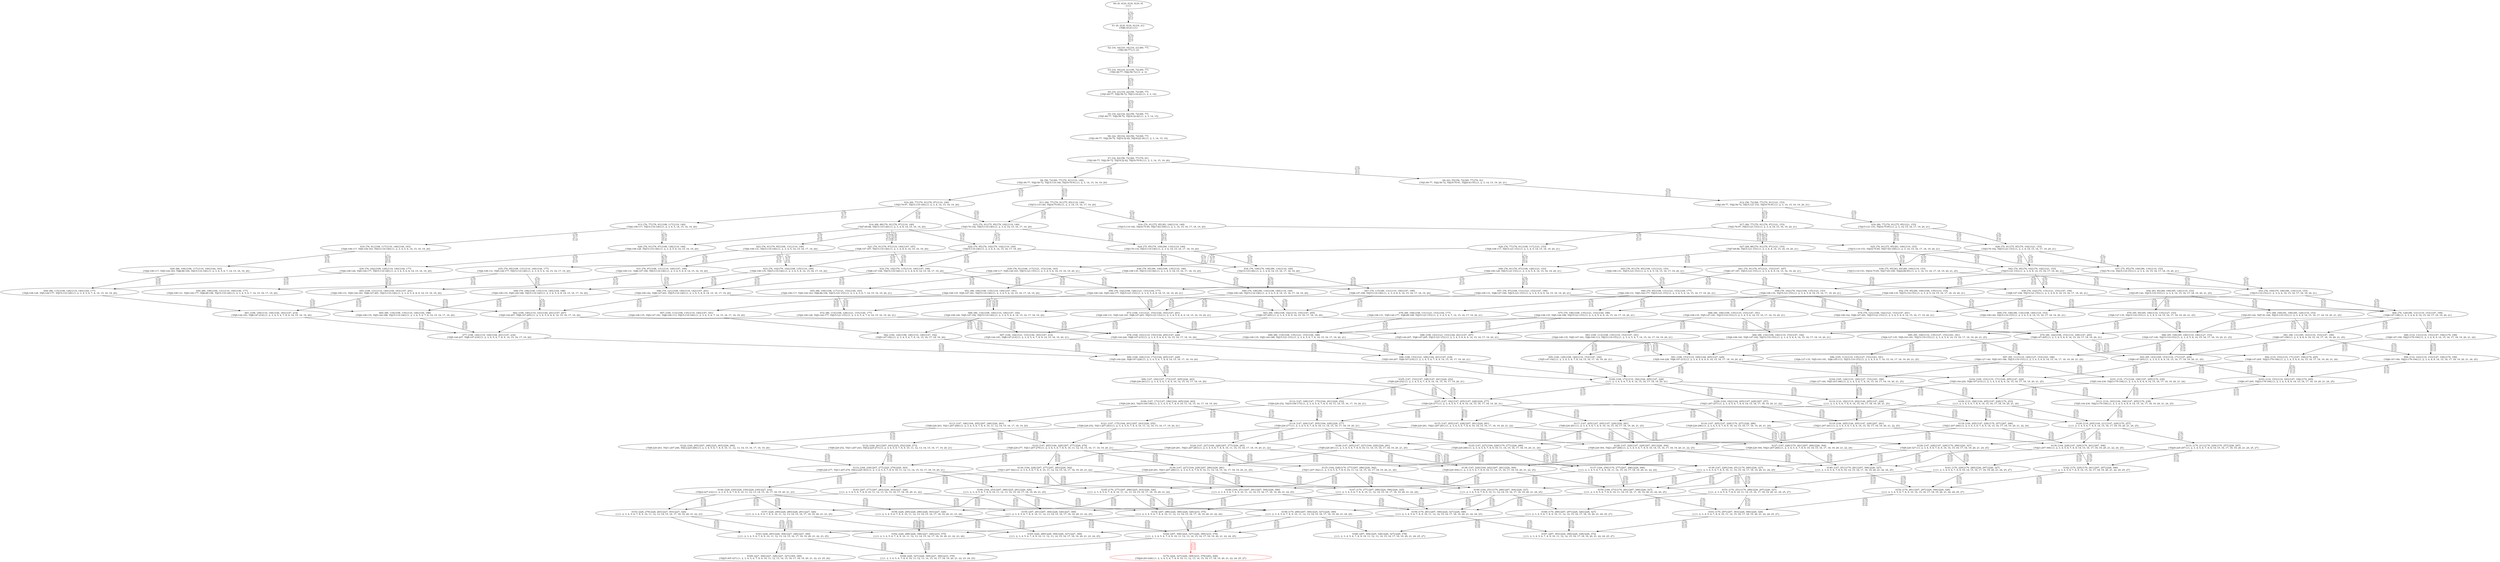 digraph {
	S0[label="S0: [0, 0] [0, 0] [0, 0] [0, 0] \n{}{}"];
	S1[label="S1: [0, 0] [0, 0] [0, 0] [16, 21] \n{T0J0:16-21}{1}"];
	S2[label="S2: [16, 16] [16, 16] [16, 21] [60, 77] \n{T0J1:60-77}{1, 2}"];
	S3[label="S3: [16, 16] [16, 21] [56, 72] [60, 77] \n{T0J1:60-77, T0J2:56-72}{1, 2, 3}"];
	S4[label="S4: [16, 21] [16, 22] [56, 72] [60, 77] \n{T0J1:60-77, T0J2:56-72, T0J13:16-22}{1, 2, 3, 14}"];
	S5[label="S5: [16, 22] [32, 42] [56, 72] [60, 77] \n{T0J1:60-77, T0J2:56-72, T0J14:32-42}{1, 2, 3, 14, 15}"];
	S6[label="S6: [22, 30] [32, 42] [56, 72] [60, 77] \n{T0J1:60-77, T0J2:56-72, T0J14:32-42, T0J18:22-30}{1, 2, 3, 14, 15, 19}"];
	S7[label="S7: [32, 42] [56, 72] [60, 77] [70, 91] \n{T0J1:60-77, T0J2:56-72, T0J14:32-42, T0J19:70-91}{1, 2, 3, 14, 15, 19, 20}"];
	S8[label="S8: [56, 72] [60, 77] [70, 91] [110, 140] \n{T0J1:60-77, T0J2:56-72, T0J15:110-140, T0J19:70-91}{1, 2, 3, 14, 15, 16, 19, 20}"];
	S9[label="S9: [43, 55] [56, 72] [60, 77] [70, 91] \n{T0J1:60-77, T0J2:56-72, T0J19:70-91, T0J20:43-55}{1, 2, 3, 14, 15, 19, 20, 21}"];
	S10[label="S10: [60, 77] [70, 91] [76, 97] [110, 140] \n{T0J3:76-97, T0J15:110-140}{1, 2, 3, 4, 14, 15, 16, 19, 20}"];
	S11[label="S11: [60, 77] [70, 91] [75, 95] [110, 140] \n{T0J15:110-140, T0J16:75-95}{1, 2, 3, 14, 15, 16, 17, 19, 20}"];
	S12[label="S12: [56, 72] [60, 77] [70, 91] [121, 153] \n{T0J1:60-77, T0J2:56-72, T0J15:121-153, T0J19:70-91}{1, 2, 3, 14, 15, 16, 19, 20, 21}"];
	S13[label="S13: [76, 77] [76, 91] [108, 117] [110, 140] \n{T0J4:108-117, T0J15:110-140}{1, 2, 3, 4, 5, 14, 15, 16, 19, 20}"];
	S14[label="S14: [68, 88] [70, 91] [76, 97] [110, 140] \n{T0J7:68-88, T0J15:110-140}{1, 2, 3, 4, 8, 14, 15, 16, 19, 20}"];
	S15[label="S15: [70, 91] [75, 95] [79, 102] [110, 140] \n{T0J3:76-102, T0J15:110-140}{1, 2, 3, 4, 14, 15, 16, 17, 19, 20}"];
	S16[label="S16: [70, 91] [75, 95] [83, 100] [110, 140] \n{T0J15:110-140, T0J16:75-95, T0J17:83-100}{1, 2, 3, 14, 15, 16, 17, 18, 19, 20}"];
	S17[label="S17: [60, 77] [70, 91] [76, 97] [121, 153] \n{T0J3:76-97, T0J15:121-153}{1, 2, 3, 4, 14, 15, 16, 19, 20, 21}"];
	S18[label="S18: [60, 77] [70, 91] [75, 95] [121, 153] \n{T0J15:121-153, T0J16:75-95}{1, 2, 3, 14, 15, 16, 17, 19, 20, 21}"];
	S19[label="S19: [76, 91] [108, 117] [110, 140] [144, 163] \n{T0J4:108-117, T0J5:144-163, T0J15:110-140}{1, 2, 3, 4, 5, 6, 14, 15, 16, 19, 20}"];
	S20[label="S20: [76, 91] [76, 97] [108, 128] [110, 140] \n{T0J4:108-128, T0J15:110-140}{1, 2, 3, 4, 5, 8, 14, 15, 16, 19, 20}"];
	S21[label="S21: [70, 91] [76, 97] [110, 140] [147, 187] \n{T0J8:147-187, T0J15:110-140}{1, 2, 3, 4, 8, 9, 14, 15, 16, 19, 20}"];
	S22[label="S22: [70, 95] [76, 102] [79, 102] [110, 140] \n{T0J15:110-140}{1, 2, 3, 4, 8, 14, 15, 16, 17, 19, 20}"];
	S23[label="S23: [76, 91] [79, 95] [108, 131] [110, 140] \n{T0J4:108-131, T0J15:110-140}{1, 2, 3, 4, 5, 14, 15, 16, 17, 19, 20}"];
	S24[label="S24: [75, 95] [79, 100] [90, 116] [110, 140] \n{T0J3:76-116, T0J15:110-140}{1, 2, 3, 4, 14, 15, 16, 17, 18, 19, 20}"];
	S25[label="S25: [70, 91] [75, 95] [83, 100] [110, 153] \n{T0J15:110-153, T0J16:75-95, T0J17:83-100}{1, 2, 3, 14, 15, 16, 17, 18, 19, 20, 21}"];
	S26[label="S26: [76, 77] [76, 91] [108, 117] [121, 153] \n{T0J4:108-117, T0J15:121-153}{1, 2, 3, 4, 5, 14, 15, 16, 19, 20, 21}"];
	S27[label="S27: [68, 88] [70, 91] [76, 97] [121, 153] \n{T0J7:68-88, T0J15:121-153}{1, 2, 3, 4, 8, 14, 15, 16, 19, 20, 21}"];
	S28[label="S28: [70, 91] [75, 95] [79, 102] [121, 153] \n{T0J3:76-102, T0J15:121-153}{1, 2, 3, 4, 14, 15, 16, 17, 19, 20, 21}"];
	S29[label="S29: [86, 104] [108, 117] [110, 140] [144, 163] \n{T0J4:108-117, T0J5:144-163, T0J6:86-104, T0J15:110-140}{1, 2, 3, 4, 5, 6, 7, 14, 15, 16, 19, 20}"];
	S30[label="S30: [76, 102] [108, 128] [110, 140] [144, 177] \n{T0J4:108-128, T0J5:144-177, T0J15:110-140}{1, 2, 3, 4, 5, 6, 8, 14, 15, 16, 19, 20}"];
	S31[label="S31: [76, 97] [108, 131] [110, 140] [147, 190] \n{T0J4:108-131, T0J8:147-190, T0J15:110-140}{1, 2, 3, 4, 5, 8, 9, 14, 15, 16, 19, 20}"];
	S32[label="S32: [76, 102] [79, 115] [110, 140] [147, 194] \n{T0J8:147-194, T0J15:110-140}{1, 2, 3, 4, 8, 9, 14, 15, 16, 17, 19, 20}"];
	S33[label="S33: [76, 102] [79, 102] [108, 135] [110, 140] \n{T0J4:108-135, T0J15:110-140}{1, 2, 3, 4, 5, 8, 14, 15, 16, 17, 19, 20}"];
	S34[label="S34: [76, 100] [79, 106] [90, 116] [110, 140] \n{T0J15:110-140}{1, 2, 3, 4, 8, 14, 15, 16, 17, 18, 19, 20}"];
	S35[label="S35: [79, 95] [108, 131] [110, 140] [144, 177] \n{T0J4:108-131, T0J5:144-177, T0J15:110-140}{1, 2, 3, 4, 5, 6, 14, 15, 16, 17, 19, 20}"];
	S36[label="S36: [79, 95] [90, 100] [108, 135] [110, 140] \n{T0J4:108-135, T0J15:110-140}{1, 2, 3, 4, 5, 14, 15, 16, 17, 18, 19, 20}"];
	S37[label="S37: [75, 95] [79, 100] [90, 116] [110, 153] \n{T0J3:76-116, T0J15:110-153}{1, 2, 3, 4, 14, 15, 16, 17, 18, 19, 20, 21}"];
	S38[label="S38: [75, 95] [83, 95] [89, 100] [110, 153] \n{T0J15:110-153, T0J16:75-95, T0J17:83-100, T0J24:89-95}{1, 2, 3, 14, 15, 16, 17, 18, 19, 20, 21, 25}"];
	S39[label="S39: [76, 91] [108, 117] [121, 153] [144, 163] \n{T0J4:108-117, T0J5:144-163, T0J15:121-153}{1, 2, 3, 4, 5, 6, 14, 15, 16, 19, 20, 21}"];
	S40[label="S40: [76, 91] [76, 97] [108, 128] [121, 153] \n{T0J4:108-128, T0J15:121-153}{1, 2, 3, 4, 5, 8, 14, 15, 16, 19, 20, 21}"];
	S41[label="S41: [70, 91] [76, 97] [121, 153] [147, 187] \n{T0J8:147-187, T0J15:121-153}{1, 2, 3, 4, 8, 9, 14, 15, 16, 19, 20, 21}"];
	S42[label="S42: [70, 95] [76, 102] [79, 102] [121, 153] \n{T0J15:121-153}{1, 2, 3, 4, 8, 14, 15, 16, 17, 19, 20, 21}"];
	S43[label="S43: [76, 91] [79, 95] [108, 131] [121, 153] \n{T0J4:108-131, T0J15:121-153}{1, 2, 3, 4, 5, 14, 15, 16, 17, 19, 20, 21}"];
	S44[label="S44: [86, 115] [108, 128] [110, 140] [144, 177] \n{T0J4:108-128, T0J5:144-177, T0J15:110-140}{1, 2, 3, 4, 5, 6, 7, 8, 14, 15, 16, 19, 20}"];
	S45[label="S45: [108, 131] [110, 140] [144, 183] [147, 201] \n{T0J4:108-131, T0J5:144-183, T0J8:147-201, T0J15:110-140}{1, 2, 3, 4, 5, 6, 8, 9, 14, 15, 16, 19, 20}"];
	S46[label="S46: [79, 121] [108, 140] [110, 142] [147, 201] \n{T0J4:108-142, T0J8:147-201, T0J15:110-140}{1, 2, 3, 4, 5, 8, 9, 14, 15, 16, 17, 19, 20}"];
	S47[label="S47: [79, 115] [90, 131] [110, 140] [147, 199] \n{T0J8:147-199, T0J15:110-140}{1, 2, 3, 4, 8, 9, 14, 15, 16, 17, 18, 19, 20}"];
	S48[label="S48: [79, 106] [108, 135] [110, 140] [144, 188] \n{T0J4:108-135, T0J5:144-188, T0J15:110-140}{1, 2, 3, 4, 5, 6, 8, 14, 15, 16, 17, 19, 20}"];
	S49[label="S49: [79, 106] [90, 116] [108, 140] [110, 140] \n{T0J4:108-140, T0J15:110-140}{1, 2, 3, 4, 5, 8, 14, 15, 16, 17, 18, 19, 20}"];
	S50[label="S50: [89, 108] [108, 131] [110, 140] [144, 177] \n{T0J4:108-131, T0J5:144-177, T0J6:89-108, T0J15:110-140}{1, 2, 3, 4, 5, 6, 7, 14, 15, 16, 17, 19, 20}"];
	S51[label="S51: [90, 100] [108, 135] [110, 140] [147, 181] \n{T0J4:108-135, T0J5:147-181, T0J15:110-140}{1, 2, 3, 4, 5, 6, 14, 15, 16, 17, 18, 19, 20}"];
	S52[label="S52: [79, 95] [90, 100] [108, 135] [110, 153] \n{T0J4:108-135, T0J15:110-153}{1, 2, 3, 4, 5, 14, 15, 16, 17, 18, 19, 20, 21}"];
	S53[label="S53: [76, 100] [79, 106] [90, 116] [110, 153] \n{T0J15:110-153}{1, 2, 3, 4, 8, 14, 15, 16, 17, 18, 19, 20, 21}"];
	S54[label="S54: [83, 95] [89, 100] [95, 120] [110, 153] \n{T0J3:95-120, T0J15:110-153}{1, 2, 3, 4, 14, 15, 16, 17, 18, 19, 20, 21, 25}"];
	S55[label="S55: [86, 104] [108, 117] [121, 153] [144, 163] \n{T0J4:108-117, T0J5:144-163, T0J6:86-104, T0J15:121-153}{1, 2, 3, 4, 5, 6, 7, 14, 15, 16, 19, 20, 21}"];
	S56[label="S56: [76, 102] [108, 128] [121, 153] [144, 177] \n{T0J4:108-128, T0J5:144-177, T0J15:121-153}{1, 2, 3, 4, 5, 6, 8, 14, 15, 16, 19, 20, 21}"];
	S57[label="S57: [76, 97] [108, 131] [121, 153] [147, 190] \n{T0J4:108-131, T0J8:147-190, T0J15:121-153}{1, 2, 3, 4, 5, 8, 9, 14, 15, 16, 19, 20, 21}"];
	S58[label="S58: [76, 102] [79, 115] [121, 153] [147, 194] \n{T0J8:147-194, T0J15:121-153}{1, 2, 3, 4, 8, 9, 14, 15, 16, 17, 19, 20, 21}"];
	S59[label="S59: [76, 102] [79, 102] [108, 135] [121, 153] \n{T0J4:108-135, T0J15:121-153}{1, 2, 3, 4, 5, 8, 14, 15, 16, 17, 19, 20, 21}"];
	S60[label="S60: [79, 95] [108, 131] [121, 153] [144, 177] \n{T0J4:108-131, T0J5:144-177, T0J15:121-153}{1, 2, 3, 4, 5, 6, 14, 15, 16, 17, 19, 20, 21}"];
	S61[label="S61: [108, 140] [110, 144] [144, 183] [147, 214] \n{T0J5:144-183, T0J8:147-214}{1, 2, 3, 4, 5, 6, 7, 8, 9, 14, 15, 16, 19, 20}"];
	S62[label="S62: [108, 140] [110, 143] [144, 201] [147, 207] \n{T0J5:144-207, T0J8:147-205}{1, 2, 3, 4, 5, 6, 8, 9, 14, 15, 16, 17, 19, 20}"];
	S63[label="S63: [90, 140] [108, 142] [110, 155] [147, 205] \n{T0J8:147-205}{1, 2, 3, 4, 5, 8, 9, 14, 15, 16, 17, 18, 19, 20}"];
	S64[label="S64: [79, 129] [90, 131] [110, 153] [147, 199] \n{T0J8:147-199}{1, 2, 3, 4, 8, 9, 14, 15, 16, 17, 18, 19, 20, 21}"];
	S65[label="S65: [89, 119] [108, 135] [110, 140] [144, 188] \n{T0J4:108-135, T0J5:144-188, T0J15:110-140}{1, 2, 3, 4, 5, 6, 7, 8, 14, 15, 16, 17, 19, 20}"];
	S66[label="S66: [90, 116] [108, 140] [110, 140] [147, 192] \n{T0J4:108-140, T0J5:147-192, T0J15:110-140}{1, 2, 3, 4, 5, 6, 8, 14, 15, 16, 17, 18, 19, 20}"];
	S67[label="S67: [100, 113] [108, 135] [110, 140] [147, 181] \n{T0J4:108-135, T0J5:147-181, T0J6:100-113, T0J15:110-140}{1, 2, 3, 4, 5, 6, 7, 14, 15, 16, 17, 18, 19, 20}"];
	S68[label="S68: [90, 100] [108, 135] [110, 153] [147, 181] \n{T0J4:108-135, T0J5:147-181, T0J15:110-153}{1, 2, 3, 4, 5, 6, 14, 15, 16, 17, 18, 19, 20, 21}"];
	S69[label="S69: [79, 106] [90, 116] [108, 140] [110, 153] \n{T0J4:108-140, T0J15:110-153}{1, 2, 3, 4, 5, 8, 14, 15, 16, 17, 18, 19, 20, 21}"];
	S70[label="S70: [95, 95] [95, 100] [110, 135] [127, 153] \n{T0J4:127-135, T0J15:110-153}{1, 2, 3, 4, 5, 14, 15, 16, 17, 18, 19, 20, 21, 25}"];
	S71[label="S71: [89, 100] [91, 106] [95, 120] [110, 153] \n{T0J3:95-120, T0J7:91-106, T0J15:110-153}{1, 2, 3, 4, 8, 14, 15, 16, 17, 18, 19, 20, 21, 25}"];
	S72[label="S72: [86, 115] [108, 128] [121, 153] [144, 177] \n{T0J4:108-128, T0J5:144-177, T0J15:121-153}{1, 2, 3, 4, 5, 6, 7, 8, 14, 15, 16, 19, 20, 21}"];
	S73[label="S73: [108, 131] [121, 153] [144, 183] [147, 201] \n{T0J4:108-131, T0J5:144-183, T0J8:147-201, T0J15:121-153}{1, 2, 3, 4, 5, 6, 8, 9, 14, 15, 16, 19, 20, 21}"];
	S74[label="S74: [79, 121] [108, 142] [121, 153] [147, 201] \n{T0J4:108-142, T0J8:147-201, T0J15:121-153}{1, 2, 3, 4, 5, 8, 9, 14, 15, 16, 17, 19, 20, 21}"];
	S75[label="S75: [79, 106] [108, 135] [121, 153] [144, 188] \n{T0J4:108-135, T0J5:144-188, T0J15:121-153}{1, 2, 3, 4, 5, 6, 8, 14, 15, 16, 17, 19, 20, 21}"];
	S76[label="S76: [89, 108] [108, 131] [121, 153] [144, 177] \n{T0J4:108-131, T0J5:144-177, T0J6:89-108, T0J15:121-153}{1, 2, 3, 4, 5, 6, 7, 14, 15, 16, 17, 19, 20, 21}"];
	S77[label="S77: [108, 144] [110, 164] [144, 201] [147, 218] \n{T0J5:144-207, T0J8:147-218}{1, 2, 3, 4, 5, 6, 7, 8, 9, 14, 15, 16, 17, 19, 20}"];
	S78[label="S78: [108, 143] [110, 155] [144, 205] [147, 226] \n{T0J5:144-226, T0J8:147-215}{1, 2, 3, 4, 5, 6, 8, 9, 14, 15, 16, 17, 18, 19, 20}"];
	S79[label="S79: [90, 142] [108, 153] [110, 169] [147, 205] \n{T0J8:147-205}{1, 2, 3, 4, 5, 8, 9, 14, 15, 16, 17, 18, 19, 20, 21}"];
	S80[label="S80: [110, 131] [110, 153] [147, 194] [170, 199] \n{T0J8:147-199, T0J23:170-194}{1, 2, 3, 4, 8, 9, 14, 15, 16, 17, 18, 19, 20, 21, 24}"];
	S81[label="S81: [90, 131] [95, 143] [110, 153] [147, 199] \n{T0J8:147-199}{1, 2, 3, 4, 8, 9, 14, 15, 16, 17, 18, 19, 20, 21, 25}"];
	S82[label="S82: [100, 129] [108, 140] [110, 140] [147, 192] \n{T0J5:147-192}{1, 2, 3, 4, 5, 6, 7, 8, 14, 15, 16, 17, 18, 19, 20}"];
	S83[label="S83: [100, 113] [108, 135] [110, 153] [147, 181] \n{T0J4:108-135, T0J5:147-181, T0J6:100-113, T0J15:110-153}{1, 2, 3, 4, 5, 6, 7, 14, 15, 16, 17, 18, 19, 20, 21}"];
	S84[label="S84: [90, 116] [108, 140] [110, 153] [147, 192] \n{T0J4:108-140, T0J5:147-192, T0J15:110-153}{1, 2, 3, 4, 5, 6, 8, 14, 15, 16, 17, 18, 19, 20, 21}"];
	S85[label="S85: [95, 100] [110, 135] [127, 153] [163, 181] \n{T0J4:127-135, T0J5:163-181, T0J15:110-153}{1, 2, 3, 4, 5, 6, 14, 15, 16, 17, 18, 19, 20, 21, 25}"];
	S86[label="S86: [95, 100] [95, 106] [110, 140] [127, 153] \n{T0J4:127-140, T0J15:110-153}{1, 2, 3, 4, 5, 8, 14, 15, 16, 17, 18, 19, 20, 21, 25}"];
	S87[label="S87: [108, 144] [121, 153] [144, 183] [147, 214] \n{T0J5:144-183, T0J8:147-214}{1, 2, 3, 4, 5, 6, 7, 8, 9, 14, 15, 16, 19, 20, 21}"];
	S88[label="S88: [108, 143] [121, 153] [144, 201] [147, 207] \n{T0J5:144-207, T0J8:147-205, T0J15:121-153}{1, 2, 3, 4, 5, 6, 8, 9, 14, 15, 16, 17, 19, 20, 21}"];
	S89[label="S89: [89, 119] [108, 135] [121, 153] [144, 188] \n{T0J4:108-135, T0J5:144-188, T0J15:121-153}{1, 2, 3, 4, 5, 6, 7, 8, 14, 15, 16, 17, 19, 20, 21}"];
	S90[label="S90: [108, 164] [110, 173] [144, 205] [147, 228] \n{T0J5:144-226, T0J8:147-228}{1, 2, 3, 4, 5, 6, 7, 8, 9, 14, 15, 16, 17, 18, 19, 20}"];
	S91[label="S91: [108, 153] [110, 169] [144, 205] [147, 228] \n{T0J5:144-228, T0J8:147-215}{1, 2, 3, 4, 5, 6, 8, 9, 14, 15, 16, 17, 18, 19, 20, 21}"];
	S92[label="S92: [110, 153] [110, 171] [147, 194] [170, 205] \n{T0J8:147-205, T0J23:170-194}{1, 2, 3, 4, 5, 8, 9, 14, 15, 16, 17, 18, 19, 20, 21, 24}"];
	S93[label="S93: [95, 143] [109, 153] [110, 171] [147, 205] \n{T0J8:147-205}{1, 2, 3, 4, 5, 8, 9, 14, 15, 16, 17, 18, 19, 20, 21, 25}"];
	S94[label="S94: [110, 143] [110, 153] [147, 194] [170, 199] \n{T0J8:147-199, T0J23:170-194}{1, 2, 3, 4, 8, 9, 14, 15, 16, 17, 18, 19, 20, 21, 24, 25}"];
	S95[label="S95: [100, 129] [108, 140] [110, 153] [147, 192] \n{T0J5:147-192}{1, 2, 3, 4, 5, 6, 7, 8, 14, 15, 16, 17, 18, 19, 20, 21}"];
	S96[label="S96: [105, 113] [110, 135] [127, 153] [163, 181] \n{T0J4:127-135, T0J5:163-181, T0J6:105-113, T0J15:110-153}{1, 2, 3, 4, 5, 6, 7, 14, 15, 16, 17, 18, 19, 20, 21, 25}"];
	S97[label="S97: [95, 111] [110, 140] [127, 153] [163, 186] \n{T0J4:127-140, T0J5:163-186, T0J15:110-153}{1, 2, 3, 4, 5, 6, 8, 14, 15, 16, 17, 18, 19, 20, 21, 25}"];
	S98[label="S98: [108, 153] [121, 168] [144, 201] [147, 218] \n{T0J5:144-207, T0J8:147-218}{1, 2, 3, 4, 5, 6, 7, 8, 9, 14, 15, 16, 17, 19, 20, 21}"];
	S99[label="S99: [147, 164] [147, 173] [147, 205] [226, 263] \n{T0J9:226-263}{1, 2, 3, 4, 5, 6, 7, 8, 9, 10, 14, 15, 16, 17, 18, 19, 20}"];
	S100[label="S100: [108, 173] [110, 182] [144, 205] [147, 228] \n{}{1, 2, 3, 4, 5, 6, 7, 8, 9, 14, 15, 16, 17, 18, 19, 20, 21}"];
	S101[label="S101: [110, 171] [144, 194] [147, 205] [170, 239] \n{T0J5:144-239, T0J23:170-194}{1, 2, 3, 4, 5, 6, 8, 9, 14, 15, 16, 17, 18, 19, 20, 21, 24}"];
	S102[label="S102: [109, 153] [110, 171] [144, 205] [147, 229] \n{T0J5:144-229, T0J8:147-215}{1, 2, 3, 4, 5, 6, 8, 9, 14, 15, 16, 17, 18, 19, 20, 21, 25}"];
	S103[label="S103: [110, 153] [110, 183] [147, 194] [170, 205] \n{T0J8:147-205, T0J23:170-194}{1, 2, 3, 4, 5, 8, 9, 14, 15, 16, 17, 18, 19, 20, 21, 24, 25}"];
	S104[label="S104: [105, 124] [110, 140] [127, 153] [163, 186] \n{T0J4:127-140, T0J5:163-186}{1, 2, 3, 4, 5, 6, 7, 8, 14, 15, 16, 17, 18, 19, 20, 21, 25}"];
	S105[label="S105: [147, 153] [147, 168] [147, 201] [226, 252] \n{T0J9:226-252}{1, 2, 3, 4, 5, 6, 7, 8, 9, 10, 14, 15, 16, 17, 19, 20, 21}"];
	S106[label="S106: [147, 173] [147, 186] [164, 205] [226, 263] \n{T0J9:226-263, T0J10:164-186}{1, 2, 3, 4, 5, 6, 7, 8, 9, 10, 11, 14, 15, 16, 17, 18, 19, 20}"];
	S107[label="S107: [147, 182] [147, 205] [147, 228] [226, 277] \n{T0J9:226-277}{1, 2, 3, 4, 5, 6, 7, 8, 9, 10, 14, 15, 16, 17, 18, 19, 20, 21}"];
	S108[label="S108: [144, 182] [144, 205] [147, 228] [207, 257] \n{T0J21:207-257}{1, 2, 3, 4, 5, 6, 7, 8, 9, 14, 15, 16, 17, 18, 19, 20, 21, 22}"];
	S109[label="S109: [110, 184] [144, 205] [147, 228] [170, 253] \n{}{1, 2, 3, 4, 5, 6, 7, 8, 9, 14, 15, 16, 17, 18, 19, 20, 21, 24}"];
	S110[label="S110: [110, 182] [119, 202] [144, 205] [147, 229] \n{}{1, 2, 3, 4, 5, 6, 7, 8, 9, 14, 15, 16, 17, 18, 19, 20, 21, 25}"];
	S111[label="S111: [110, 183] [144, 194] [147, 205] [170, 239] \n{T0J5:144-239, T0J23:170-194}{1, 2, 3, 4, 5, 6, 8, 9, 14, 15, 16, 17, 18, 19, 20, 21, 24, 25}"];
	S112[label="S112: [147, 168] [147, 175] [164, 201] [226, 252] \n{T0J9:226-252, T0J10:164-175}{1, 2, 3, 4, 5, 6, 7, 8, 9, 10, 11, 14, 15, 16, 17, 19, 20, 21}"];
	S113[label="S113: [147, 186] [164, 205] [207, 248] [226, 263] \n{T0J9:226-263, T0J11:207-248}{1, 2, 3, 4, 5, 6, 7, 8, 9, 10, 11, 12, 14, 15, 16, 17, 18, 19, 20}"];
	S114[label="S114: [147, 204] [147, 205] [164, 228] [226, 277] \n{T0J9:226-277}{1, 2, 3, 4, 5, 6, 7, 8, 9, 10, 11, 14, 15, 16, 17, 18, 19, 20, 21}"];
	S115[label="S115: [147, 205] [147, 228] [207, 261] [226, 281] \n{T0J9:226-281, T0J21:207-261}{1, 2, 3, 4, 5, 6, 7, 8, 9, 10, 14, 15, 16, 17, 18, 19, 20, 21, 22}"];
	S116[label="S116: [147, 205] [147, 228] [170, 257] [226, 286] \n{T0J9:226-286}{1, 2, 3, 4, 5, 6, 7, 8, 9, 10, 14, 15, 16, 17, 18, 19, 20, 21, 24}"];
	S117[label="S117: [147, 205] [147, 205] [147, 229] [226, 281] \n{T0J9:226-281}{1, 2, 3, 4, 5, 6, 7, 8, 9, 10, 14, 15, 16, 17, 18, 19, 20, 21, 25}"];
	S118[label="S118: [144, 205] [147, 228] [170, 257] [207, 266] \n{T0J21:207-266}{1, 2, 3, 4, 5, 6, 7, 8, 9, 14, 15, 16, 17, 18, 19, 20, 21, 22, 24}"];
	S119[label="S119: [144, 205] [144, 205] [147, 229] [207, 261] \n{T0J21:207-261}{1, 2, 3, 4, 5, 6, 7, 8, 9, 14, 15, 16, 17, 18, 19, 20, 21, 22, 25}"];
	S120[label="S120: [119, 205] [144, 211] [147, 229] [170, 257] \n{}{1, 2, 3, 4, 5, 6, 7, 8, 9, 14, 15, 16, 17, 18, 19, 20, 21, 24, 25}"];
	S121[label="S121: [147, 175] [164, 201] [207, 243] [226, 252] \n{T0J9:226-252, T0J11:207-243}{1, 2, 3, 4, 5, 6, 7, 8, 9, 10, 11, 12, 14, 15, 16, 17, 19, 20, 21}"];
	S122[label="S122: [164, 205] [207, 248] [225, 263] [226, 284] \n{T0J9:226-263, T0J11:207-248, T0J12:225-284}{1, 2, 3, 4, 5, 6, 7, 8, 9, 10, 11, 12, 13, 14, 15, 16, 17, 18, 19, 20}"];
	S123[label="S123: [147, 205] [164, 228] [207, 277] [226, 279] \n{T0J9:226-277, T0J11:207-279}{1, 2, 3, 4, 5, 6, 7, 8, 9, 10, 11, 12, 14, 15, 16, 17, 18, 19, 20, 21}"];
	S124[label="S124: [147, 227] [164, 228] [207, 277] [226, 283] \n{T0J9:226-281, T0J21:207-283}{1, 2, 3, 4, 5, 6, 7, 8, 9, 10, 11, 14, 15, 16, 17, 18, 19, 20, 21, 22}"];
	S125[label="S125: [147, 227] [164, 228] [170, 277] [226, 286] \n{T0J9:226-286}{1, 2, 3, 4, 5, 6, 7, 8, 9, 10, 11, 14, 15, 16, 17, 18, 19, 20, 21, 24}"];
	S126[label="S126: [147, 205] [147, 227] [164, 229] [226, 281] \n{T0J9:226-281}{1, 2, 3, 4, 5, 6, 7, 8, 9, 10, 11, 14, 15, 16, 17, 18, 19, 20, 21, 25}"];
	S127[label="S127: [147, 228] [170, 261] [207, 284] [226, 304] \n{T0J9:226-304, T0J21:207-284}{1, 2, 3, 4, 5, 6, 7, 8, 9, 10, 14, 15, 16, 17, 18, 19, 20, 21, 22, 24}"];
	S128[label="S128: [147, 220] [147, 229] [207, 281] [226, 304] \n{T0J9:226-304, T0J21:207-284}{1, 2, 3, 4, 5, 6, 7, 8, 9, 10, 14, 15, 16, 17, 18, 19, 20, 21, 22, 25}"];
	S129[label="S129: [147, 228] [147, 229] [170, 280] [226, 327] \n{T0J9:226-327}{1, 2, 3, 4, 5, 6, 7, 8, 9, 10, 14, 15, 16, 17, 18, 19, 20, 21, 24, 25}"];
	S130[label="S130: [144, 228] [147, 229] [170, 261] [207, 306] \n{T0J21:207-306}{1, 2, 3, 4, 5, 6, 7, 8, 9, 14, 15, 16, 17, 18, 19, 20, 21, 22, 24, 25}"];
	S131[label="S131: [170, 211] [170, 229] [170, 257] [226, 297] \n{T0J26:226-297}{1, 2, 3, 4, 5, 6, 7, 8, 9, 14, 15, 16, 17, 18, 19, 20, 21, 24, 25, 27}"];
	S132[label="S132: [164, 201] [207, 243] [225, 252] [226, 273] \n{T0J9:226-252, T0J11:207-243, T0J12:225-273}{1, 2, 3, 4, 5, 6, 7, 8, 9, 10, 11, 12, 13, 14, 15, 16, 17, 19, 20, 21}"];
	S133[label="S133: [164, 230] [207, 277] [225, 279] [226, 303] \n{T0J9:226-277, T0J11:207-279, T0J12:225-303}{1, 2, 3, 4, 5, 6, 7, 8, 9, 10, 11, 12, 13, 14, 15, 16, 17, 18, 19, 20, 21}"];
	S134[label="S134: [164, 228] [207, 277] [207, 283] [226, 302] \n{T0J11:207-302}{1, 2, 3, 4, 5, 6, 7, 8, 9, 10, 11, 12, 14, 15, 16, 17, 18, 19, 20, 21, 22}"];
	S135[label="S135: [164, 228] [170, 277] [207, 286] [226, 302] \n{T0J11:207-302}{1, 2, 3, 4, 5, 6, 7, 8, 9, 10, 11, 12, 14, 15, 16, 17, 18, 19, 20, 21, 24}"];
	S136[label="S136: [147, 227] [164, 229] [207, 280] [226, 281] \n{T0J9:226-281, T0J11:207-280}{1, 2, 3, 4, 5, 6, 7, 8, 9, 10, 11, 12, 14, 15, 16, 17, 18, 19, 20, 21, 25}"];
	S137[label="S137: [164, 250] [170, 277] [207, 286] [226, 306] \n{}{1, 2, 3, 4, 5, 6, 7, 8, 9, 10, 11, 14, 15, 16, 17, 18, 19, 20, 21, 22, 24}"];
	S138[label="S138: [147, 229] [164, 242] [207, 281] [226, 304] \n{T0J9:226-304}{1, 2, 3, 4, 5, 6, 7, 8, 9, 10, 11, 14, 15, 16, 17, 18, 19, 20, 21, 22, 25}"];
	S139[label="S139: [147, 229] [164, 251] [170, 280] [226, 327] \n{}{1, 2, 3, 4, 5, 6, 7, 8, 9, 10, 11, 14, 15, 16, 17, 18, 19, 20, 21, 24, 25}"];
	S140[label="S140: [147, 251] [170, 281] [207, 306] [226, 327] \n{}{1, 2, 3, 4, 5, 6, 7, 8, 9, 10, 14, 15, 16, 17, 18, 19, 20, 21, 22, 24, 25}"];
	S141[label="S141: [170, 229] [170, 280] [226, 297] [226, 327] \n{}{1, 2, 3, 4, 5, 6, 7, 8, 9, 10, 14, 15, 16, 17, 18, 19, 20, 21, 24, 25, 27}"];
	S142[label="S142: [170, 229] [170, 261] [207, 297] [226, 306] \n{}{1, 2, 3, 4, 5, 6, 7, 8, 9, 14, 15, 16, 17, 18, 19, 20, 21, 22, 24, 25, 27}"];
	S143[label="S143: [207, 277] [207, 283] [226, 303] [227, 326] \n{}{1, 2, 3, 4, 5, 6, 7, 8, 9, 10, 11, 12, 13, 14, 15, 16, 17, 18, 19, 20, 21, 22}"];
	S144[label="S144: [226, 230] [226, 230] [226, 230] [227, 232] \n{T0J22:227-232}{1, 2, 3, 4, 5, 6, 7, 8, 9, 10, 11, 12, 13, 14, 15, 16, 17, 18, 19, 20, 21, 23}"];
	S145[label="S145: [170, 277] [207, 286] [225, 303] [226, 326] \n{}{1, 2, 3, 4, 5, 6, 7, 8, 9, 10, 11, 12, 13, 14, 15, 16, 17, 18, 19, 20, 21, 24}"];
	S146[label="S146: [164, 253] [207, 280] [225, 281] [226, 326] \n{}{1, 2, 3, 4, 5, 6, 7, 8, 9, 10, 11, 12, 13, 14, 15, 16, 17, 18, 19, 20, 21, 25}"];
	S147[label="S147: [170, 277] [207, 286] [224, 306] [226, 325] \n{}{1, 2, 3, 4, 5, 6, 7, 8, 9, 10, 11, 12, 14, 15, 16, 17, 18, 19, 20, 21, 22, 24}"];
	S148[label="S148: [164, 251] [207, 281] [207, 304] [226, 306] \n{}{1, 2, 3, 4, 5, 6, 7, 8, 9, 10, 11, 12, 14, 15, 16, 17, 18, 19, 20, 21, 22, 25}"];
	S149[label="S149: [164, 251] [170, 280] [207, 304] [226, 327] \n{}{1, 2, 3, 4, 5, 6, 7, 8, 9, 10, 11, 12, 14, 15, 16, 17, 18, 19, 20, 21, 24, 25}"];
	S150[label="S150: [164, 273] [170, 281] [207, 306] [226, 327] \n{}{1, 2, 3, 4, 5, 6, 7, 8, 9, 10, 11, 14, 15, 16, 17, 18, 19, 20, 21, 22, 24, 25}"];
	S151[label="S151: [170, 251] [170, 280] [226, 297] [226, 327] \n{}{1, 2, 3, 4, 5, 6, 7, 8, 9, 10, 11, 14, 15, 16, 17, 18, 19, 20, 21, 24, 25, 27}"];
	S152[label="S152: [170, 281] [207, 297] [226, 306] [226, 328] \n{}{1, 2, 3, 4, 5, 6, 7, 8, 9, 10, 14, 15, 16, 17, 18, 19, 20, 21, 22, 24, 25, 27}"];
	S153[label="S153: [226, 279] [226, 283] [227, 303] [227, 326] \n{}{1, 2, 3, 4, 5, 6, 7, 8, 9, 10, 11, 12, 13, 14, 15, 16, 17, 18, 19, 20, 21, 22, 23}"];
	S154[label="S154: [207, 286] [224, 306] [226, 326] [233, 375] \n{}{1, 2, 3, 4, 5, 6, 7, 8, 9, 10, 11, 12, 13, 14, 15, 16, 17, 18, 19, 20, 21, 22, 24}"];
	S155[label="S155: [207, 281] [207, 304] [226, 326] [227, 349] \n{}{1, 2, 3, 4, 5, 6, 7, 8, 9, 10, 11, 12, 13, 14, 15, 16, 17, 18, 19, 20, 21, 22, 25}"];
	S156[label="S156: [226, 240] [226, 286] [226, 303] [227, 326] \n{}{1, 2, 3, 4, 5, 6, 7, 8, 9, 10, 11, 12, 13, 14, 15, 16, 17, 18, 19, 20, 21, 23, 24}"];
	S157[label="S157: [226, 240] [226, 280] [226, 281] [227, 326] \n{}{1, 2, 3, 4, 5, 6, 7, 8, 9, 10, 11, 12, 13, 14, 15, 16, 17, 18, 19, 20, 21, 23, 25}"];
	S158[label="S158: [170, 280] [207, 304] [225, 327] [226, 349] \n{}{1, 2, 3, 4, 5, 6, 7, 8, 9, 10, 11, 12, 13, 14, 15, 16, 17, 18, 19, 20, 21, 24, 25}"];
	S159[label="S159: [170, 281] [207, 306] [224, 327] [226, 348] \n{}{1, 2, 3, 4, 5, 6, 7, 8, 9, 10, 11, 12, 14, 15, 16, 17, 18, 19, 20, 21, 22, 24, 25}"];
	S160[label="S160: [170, 280] [207, 297] [226, 326] [226, 327] \n{}{1, 2, 3, 4, 5, 6, 7, 8, 9, 10, 11, 12, 14, 15, 16, 17, 18, 19, 20, 21, 24, 25, 27}"];
	S161[label="S161: [170, 297] [207, 303] [226, 306] [226, 328] \n{}{1, 2, 3, 4, 5, 6, 7, 8, 9, 10, 11, 14, 15, 16, 17, 18, 19, 20, 21, 22, 24, 25, 27}"];
	S162[label="S162: [226, 288] [226, 306] [227, 326] [233, 375] \n{}{1, 2, 3, 4, 5, 6, 7, 8, 9, 10, 11, 12, 13, 14, 15, 16, 17, 18, 19, 20, 21, 22, 23, 24}"];
	S163[label="S163: [226, 283] [226, 304] [227, 326] [227, 349] \n{}{1, 2, 3, 4, 5, 6, 7, 8, 9, 10, 11, 12, 13, 14, 15, 16, 17, 18, 19, 20, 21, 22, 23, 25}"];
	S164[label="S164: [207, 306] [224, 327] [226, 349] [233, 379] \n{}{1, 2, 3, 4, 5, 6, 7, 8, 9, 10, 11, 12, 13, 14, 15, 16, 17, 18, 19, 20, 21, 22, 24, 25}"];
	S165[label="S165: [226, 280] [226, 304] [226, 327] [227, 349] \n{}{1, 2, 3, 4, 5, 6, 7, 8, 9, 10, 11, 12, 13, 14, 15, 16, 17, 18, 19, 20, 21, 23, 24, 25}"];
	S166[label="S166: [207, 304] [225, 326] [226, 327] [226, 378] \n{}{1, 2, 3, 4, 5, 6, 7, 8, 9, 10, 11, 12, 13, 14, 15, 16, 17, 18, 19, 20, 21, 24, 25, 27}"];
	S167[label="S167: [207, 303] [224, 306] [226, 328] [226, 372] \n{}{1, 2, 3, 4, 5, 6, 7, 8, 9, 10, 11, 12, 14, 15, 16, 17, 18, 19, 20, 21, 22, 24, 25, 27}"];
	S168[label="S168: [226, 327] [226, 349] [227, 360] [233, 379] \n{}{1, 2, 3, 4, 5, 6, 7, 8, 9, 10, 11, 12, 13, 14, 15, 16, 17, 18, 19, 20, 21, 22, 23, 24, 25}"];
	S169[label="S169: [227, 304] [227, 326] [227, 327] [305, 349] \n{T0J25:305-327}{1, 2, 3, 4, 5, 6, 7, 8, 9, 10, 11, 12, 13, 14, 15, 16, 17, 18, 19, 20, 21, 22, 23, 25, 26}"];
	S170[label="S170: [224, 327] [226, 349] [233, 379] [263, 428] \n{T0J26:263-428}{1, 2, 3, 4, 5, 6, 7, 8, 9, 10, 11, 12, 13, 14, 15, 16, 17, 18, 19, 20, 21, 22, 24, 25, 27}"];
	S0 -> S1[label="T0 J0\nDL=400\nES=0\nLS=0\nEF=16\nLF=21",fontsize=8];
	S1 -> S2[label="T0 J1\nDL=400\nES=16\nLS=21\nEF=60\nLF=77",fontsize=8];
	S2 -> S3[label="T0 J2\nDL=400\nES=16\nLS=21\nEF=56\nLF=72",fontsize=8];
	S3 -> S4[label="T0 J13\nDL=400\nES=16\nLS=21\nEF=16\nLF=22",fontsize=8];
	S4 -> S5[label="T0 J14\nDL=400\nES=16\nLS=22\nEF=32\nLF=42",fontsize=8];
	S5 -> S6[label="T0 J18\nDL=400\nES=16\nLS=22\nEF=22\nLF=30",fontsize=8];
	S6 -> S7[label="T0 J19\nDL=400\nES=22\nLS=30\nEF=70\nLF=91",fontsize=8];
	S7 -> S8[label="T0 J15\nDL=400\nES=32\nLS=42\nEF=110\nLF=140",fontsize=8];
	S7 -> S9[label="T0 J20\nDL=400\nES=32\nLS=41\nEF=43\nLF=55",fontsize=8];
	S8 -> S10[label="T0 J3\nDL=400\nES=56\nLS=72\nEF=76\nLF=97",fontsize=8];
	S8 -> S11[label="T0 J16\nDL=400\nES=56\nLS=71\nEF=75\nLF=95",fontsize=8];
	S9 -> S12[label="T0 J15\nDL=400\nES=43\nLS=55\nEF=121\nLF=153",fontsize=8];
	S10 -> S13[label="T0 J4\nDL=400\nES=76\nLS=77\nEF=108\nLF=117",fontsize=8];
	S10 -> S14[label="T0 J7\nDL=400\nES=60\nLS=77\nEF=68\nLF=88",fontsize=8];
	S10 -> S15[label="T0 J16\nDL=400\nES=60\nLS=71\nEF=79\nLF=95",fontsize=8];
	S11 -> S15[label="T0 J3\nDL=400\nES=60\nLS=77\nEF=80\nLF=102",fontsize=8];
	S11 -> S16[label="T0 J17\nDL=400\nES=60\nLS=71\nEF=83\nLF=100",fontsize=8];
	S12 -> S17[label="T0 J3\nDL=400\nES=56\nLS=72\nEF=76\nLF=97",fontsize=8];
	S12 -> S18[label="T0 J16\nDL=400\nES=56\nLS=71\nEF=75\nLF=95",fontsize=8];
	S13 -> S19[label="T0 J5\nDL=400\nES=76\nLS=77\nEF=144\nLF=163",fontsize=8];
	S13 -> S20[label="T0 J7\nDL=400\nES=76\nLS=77\nEF=84\nLF=88",fontsize=8];
	S14 -> S20[label="T0 J4\nDL=400\nES=76\nLS=88\nEF=108\nLF=128",fontsize=8];
	S14 -> S21[label="T0 J8\nDL=400\nES=68\nLS=88\nEF=147\nLF=187",fontsize=8];
	S14 -> S22[label="T0 J16\nDL=400\nES=68\nLS=71\nEF=87\nLF=95",fontsize=8];
	S15 -> S23[label="T0 J4\nDL=400\nES=76\nLS=91\nEF=108\nLF=131",fontsize=8];
	S15 -> S22[label="T0 J7\nDL=400\nES=70\nLS=91\nEF=78\nLF=102",fontsize=8];
	S15 -> S24[label="T0 J17\nDL=400\nES=70\nLS=71\nEF=93\nLF=100",fontsize=8];
	S16 -> S24[label="T0 J3\nDL=400\nES=70\nLS=91\nEF=90\nLF=116",fontsize=8];
	S16 -> S25[label="T0 J20\nDL=400\nES=70\nLS=71\nEF=81\nLF=85",fontsize=8];
	S17 -> S26[label="T0 J4\nDL=400\nES=76\nLS=77\nEF=108\nLF=117",fontsize=8];
	S17 -> S27[label="T0 J7\nDL=400\nES=60\nLS=77\nEF=68\nLF=88",fontsize=8];
	S17 -> S28[label="T0 J16\nDL=400\nES=60\nLS=71\nEF=79\nLF=95",fontsize=8];
	S18 -> S28[label="T0 J3\nDL=400\nES=60\nLS=77\nEF=80\nLF=102",fontsize=8];
	S18 -> S25[label="T0 J17\nDL=400\nES=60\nLS=71\nEF=83\nLF=100",fontsize=8];
	S19 -> S29[label="T0 J6\nDL=400\nES=76\nLS=91\nEF=86\nLF=104",fontsize=8];
	S19 -> S30[label="T0 J7\nDL=400\nES=76\nLS=91\nEF=84\nLF=102",fontsize=8];
	S20 -> S30[label="T0 J5\nDL=400\nES=76\nLS=91\nEF=144\nLF=177",fontsize=8];
	S20 -> S31[label="T0 J8\nDL=400\nES=76\nLS=91\nEF=155\nLF=190",fontsize=8];
	S21 -> S31[label="T0 J4\nDL=400\nES=76\nLS=91\nEF=108\nLF=131",fontsize=8];
	S21 -> S32[label="T0 J16\nDL=400\nES=70\nLS=91\nEF=89\nLF=115",fontsize=8];
	S22 -> S33[label="T0 J4\nDL=400\nES=76\nLS=95\nEF=108\nLF=135",fontsize=8];
	S22 -> S32[label="T0 J8\nDL=400\nES=70\nLS=95\nEF=149\nLF=194",fontsize=8];
	S22 -> S34[label="T0 J17\nDL=400\nES=70\nLS=71\nEF=93\nLF=100",fontsize=8];
	S23 -> S35[label="T0 J5\nDL=400\nES=76\nLS=91\nEF=144\nLF=177",fontsize=8];
	S23 -> S33[label="T0 J7\nDL=400\nES=76\nLS=91\nEF=84\nLF=102",fontsize=8];
	S24 -> S36[label="T0 J4\nDL=400\nES=76\nLS=95\nEF=108\nLF=135",fontsize=8];
	S24 -> S34[label="T0 J7\nDL=400\nES=75\nLS=95\nEF=83\nLF=106",fontsize=8];
	S25 -> S37[label="T0 J3\nDL=400\nES=70\nLS=91\nEF=90\nLF=116",fontsize=8];
	S25 -> S38[label="T0 J24\nDL=400\nES=70\nLS=71\nEF=89\nLF=95",fontsize=8];
	S26 -> S39[label="T0 J5\nDL=400\nES=76\nLS=77\nEF=144\nLF=163",fontsize=8];
	S26 -> S40[label="T0 J7\nDL=400\nES=76\nLS=77\nEF=84\nLF=88",fontsize=8];
	S27 -> S40[label="T0 J4\nDL=400\nES=76\nLS=88\nEF=108\nLF=128",fontsize=8];
	S27 -> S41[label="T0 J8\nDL=400\nES=68\nLS=88\nEF=147\nLF=187",fontsize=8];
	S27 -> S42[label="T0 J16\nDL=400\nES=68\nLS=71\nEF=87\nLF=95",fontsize=8];
	S28 -> S43[label="T0 J4\nDL=400\nES=76\nLS=91\nEF=108\nLF=131",fontsize=8];
	S28 -> S42[label="T0 J7\nDL=400\nES=70\nLS=91\nEF=78\nLF=102",fontsize=8];
	S28 -> S37[label="T0 J17\nDL=400\nES=70\nLS=71\nEF=93\nLF=100",fontsize=8];
	S29 -> S44[label="T0 J7\nDL=400\nES=86\nLS=104\nEF=94\nLF=115",fontsize=8];
	S30 -> S44[label="T0 J6\nDL=400\nES=76\nLS=102\nEF=86\nLF=115",fontsize=8];
	S30 -> S45[label="T0 J8\nDL=400\nES=76\nLS=102\nEF=155\nLF=201",fontsize=8];
	S31 -> S45[label="T0 J5\nDL=400\nES=76\nLS=97\nEF=144\nLF=183",fontsize=8];
	S31 -> S46[label="T0 J16\nDL=400\nES=76\nLS=97\nEF=95\nLF=121",fontsize=8];
	S32 -> S46[label="T0 J4\nDL=400\nES=76\nLS=102\nEF=108\nLF=142",fontsize=8];
	S32 -> S47[label="T0 J17\nDL=400\nES=76\nLS=102\nEF=99\nLF=131",fontsize=8];
	S33 -> S48[label="T0 J5\nDL=400\nES=76\nLS=102\nEF=144\nLF=188",fontsize=8];
	S33 -> S46[label="T0 J8\nDL=400\nES=76\nLS=102\nEF=155\nLF=201",fontsize=8];
	S34 -> S49[label="T0 J4\nDL=400\nES=76\nLS=100\nEF=108\nLF=140",fontsize=8];
	S34 -> S47[label="T0 J8\nDL=400\nES=76\nLS=100\nEF=155\nLF=199",fontsize=8];
	S35 -> S50[label="T0 J6\nDL=400\nES=79\nLS=95\nEF=89\nLF=108",fontsize=8];
	S35 -> S48[label="T0 J7\nDL=400\nES=79\nLS=95\nEF=87\nLF=106",fontsize=8];
	S36 -> S51[label="T0 J5\nDL=400\nES=79\nLS=95\nEF=147\nLF=181",fontsize=8];
	S36 -> S49[label="T0 J7\nDL=400\nES=79\nLS=95\nEF=87\nLF=106",fontsize=8];
	S37 -> S52[label="T0 J4\nDL=400\nES=76\nLS=95\nEF=108\nLF=135",fontsize=8];
	S37 -> S53[label="T0 J7\nDL=400\nES=75\nLS=95\nEF=83\nLF=106",fontsize=8];
	S38 -> S54[label="T0 J3\nDL=400\nES=75\nLS=95\nEF=95\nLF=120",fontsize=8];
	S39 -> S55[label="T0 J6\nDL=400\nES=76\nLS=91\nEF=86\nLF=104",fontsize=8];
	S39 -> S56[label="T0 J7\nDL=400\nES=76\nLS=91\nEF=84\nLF=102",fontsize=8];
	S40 -> S56[label="T0 J5\nDL=400\nES=76\nLS=91\nEF=144\nLF=177",fontsize=8];
	S40 -> S57[label="T0 J8\nDL=400\nES=76\nLS=91\nEF=155\nLF=190",fontsize=8];
	S41 -> S57[label="T0 J4\nDL=400\nES=76\nLS=91\nEF=108\nLF=131",fontsize=8];
	S41 -> S58[label="T0 J16\nDL=400\nES=70\nLS=91\nEF=89\nLF=115",fontsize=8];
	S42 -> S59[label="T0 J4\nDL=400\nES=76\nLS=95\nEF=108\nLF=135",fontsize=8];
	S42 -> S58[label="T0 J8\nDL=400\nES=70\nLS=95\nEF=149\nLF=194",fontsize=8];
	S42 -> S53[label="T0 J17\nDL=400\nES=70\nLS=71\nEF=93\nLF=100",fontsize=8];
	S43 -> S60[label="T0 J5\nDL=400\nES=76\nLS=91\nEF=144\nLF=177",fontsize=8];
	S43 -> S59[label="T0 J7\nDL=400\nES=76\nLS=91\nEF=84\nLF=102",fontsize=8];
	S44 -> S61[label="T0 J8\nDL=400\nES=86\nLS=115\nEF=165\nLF=214",fontsize=8];
	S45 -> S61[label="T0 J6\nDL=400\nES=108\nLS=131\nEF=118\nLF=144",fontsize=8];
	S45 -> S62[label="T0 J16\nDL=400\nES=108\nLS=119\nEF=127\nLF=143",fontsize=8];
	S46 -> S62[label="T0 J5\nDL=400\nES=79\nLS=121\nEF=147\nLF=207",fontsize=8];
	S46 -> S63[label="T0 J17\nDL=400\nES=79\nLS=119\nEF=102\nLF=148",fontsize=8];
	S47 -> S63[label="T0 J4\nDL=400\nES=79\nLS=115\nEF=111\nLF=155",fontsize=8];
	S47 -> S64[label="T0 J20\nDL=400\nES=79\nLS=115\nEF=90\nLF=129",fontsize=8];
	S48 -> S65[label="T0 J6\nDL=400\nES=79\nLS=106\nEF=89\nLF=119",fontsize=8];
	S48 -> S62[label="T0 J8\nDL=400\nES=79\nLS=106\nEF=158\nLF=205",fontsize=8];
	S49 -> S66[label="T0 J5\nDL=400\nES=79\nLS=106\nEF=147\nLF=192",fontsize=8];
	S49 -> S63[label="T0 J8\nDL=400\nES=79\nLS=106\nEF=158\nLF=205",fontsize=8];
	S50 -> S65[label="T0 J7\nDL=400\nES=89\nLS=108\nEF=97\nLF=119",fontsize=8];
	S51 -> S67[label="T0 J6\nDL=400\nES=90\nLS=100\nEF=100\nLF=113",fontsize=8];
	S51 -> S66[label="T0 J7\nDL=400\nES=90\nLS=100\nEF=98\nLF=111",fontsize=8];
	S52 -> S68[label="T0 J5\nDL=400\nES=79\nLS=95\nEF=147\nLF=181",fontsize=8];
	S52 -> S69[label="T0 J7\nDL=400\nES=79\nLS=95\nEF=87\nLF=106",fontsize=8];
	S53 -> S69[label="T0 J4\nDL=400\nES=76\nLS=100\nEF=108\nLF=140",fontsize=8];
	S53 -> S64[label="T0 J8\nDL=400\nES=76\nLS=100\nEF=155\nLF=199",fontsize=8];
	S54 -> S70[label="T0 J4\nDL=400\nES=95\nLS=95\nEF=127\nLF=135",fontsize=8];
	S54 -> S71[label="T0 J7\nDL=400\nES=83\nLS=95\nEF=91\nLF=106",fontsize=8];
	S55 -> S72[label="T0 J7\nDL=400\nES=86\nLS=104\nEF=94\nLF=115",fontsize=8];
	S56 -> S72[label="T0 J6\nDL=400\nES=76\nLS=102\nEF=86\nLF=115",fontsize=8];
	S56 -> S73[label="T0 J8\nDL=400\nES=76\nLS=102\nEF=155\nLF=201",fontsize=8];
	S57 -> S73[label="T0 J5\nDL=400\nES=76\nLS=97\nEF=144\nLF=183",fontsize=8];
	S57 -> S74[label="T0 J16\nDL=400\nES=76\nLS=97\nEF=95\nLF=121",fontsize=8];
	S58 -> S74[label="T0 J4\nDL=400\nES=76\nLS=102\nEF=108\nLF=142",fontsize=8];
	S58 -> S64[label="T0 J17\nDL=400\nES=76\nLS=102\nEF=99\nLF=131",fontsize=8];
	S59 -> S75[label="T0 J5\nDL=400\nES=76\nLS=102\nEF=144\nLF=188",fontsize=8];
	S59 -> S74[label="T0 J8\nDL=400\nES=76\nLS=102\nEF=155\nLF=201",fontsize=8];
	S60 -> S76[label="T0 J6\nDL=400\nES=79\nLS=95\nEF=89\nLF=108",fontsize=8];
	S60 -> S75[label="T0 J7\nDL=400\nES=79\nLS=95\nEF=87\nLF=106",fontsize=8];
	S61 -> S77[label="T0 J16\nDL=400\nES=108\nLS=140\nEF=127\nLF=164",fontsize=8];
	S62 -> S77[label="T0 J6\nDL=400\nES=108\nLS=140\nEF=118\nLF=153",fontsize=8];
	S62 -> S78[label="T0 J17\nDL=400\nES=108\nLS=119\nEF=131\nLF=148",fontsize=8];
	S63 -> S78[label="T0 J5\nDL=400\nES=90\nLS=140\nEF=158\nLF=226",fontsize=8];
	S63 -> S79[label="T0 J20\nDL=400\nES=90\nLS=119\nEF=101\nLF=133",fontsize=8];
	S64 -> S79[label="T0 J4\nDL=400\nES=79\nLS=129\nEF=111\nLF=169",fontsize=8];
	S64 -> S80[label="T0 J23\nDL=400\nES=110\nLS=119\nEF=170\nLF=194",fontsize=8];
	S64 -> S81[label="T0 J24\nDL=400\nES=79\nLS=119\nEF=98\nLF=143",fontsize=8];
	S65 -> S77[label="T0 J8\nDL=400\nES=89\nLS=119\nEF=168\nLF=218",fontsize=8];
	S66 -> S82[label="T0 J6\nDL=400\nES=90\nLS=116\nEF=100\nLF=129",fontsize=8];
	S66 -> S78[label="T0 J8\nDL=400\nES=90\nLS=116\nEF=169\nLF=215",fontsize=8];
	S67 -> S82[label="T0 J7\nDL=400\nES=100\nLS=113\nEF=108\nLF=124",fontsize=8];
	S68 -> S83[label="T0 J6\nDL=400\nES=90\nLS=100\nEF=100\nLF=113",fontsize=8];
	S68 -> S84[label="T0 J7\nDL=400\nES=90\nLS=100\nEF=98\nLF=111",fontsize=8];
	S69 -> S84[label="T0 J5\nDL=400\nES=79\nLS=106\nEF=147\nLF=192",fontsize=8];
	S69 -> S79[label="T0 J8\nDL=400\nES=79\nLS=106\nEF=158\nLF=205",fontsize=8];
	S70 -> S85[label="T0 J5\nDL=400\nES=95\nLS=95\nEF=163\nLF=181",fontsize=8];
	S70 -> S86[label="T0 J7\nDL=400\nES=95\nLS=95\nEF=103\nLF=106",fontsize=8];
	S71 -> S86[label="T0 J4\nDL=400\nES=95\nLS=100\nEF=127\nLF=140",fontsize=8];
	S71 -> S81[label="T0 J8\nDL=400\nES=89\nLS=100\nEF=168\nLF=199",fontsize=8];
	S72 -> S87[label="T0 J8\nDL=400\nES=86\nLS=115\nEF=165\nLF=214",fontsize=8];
	S73 -> S87[label="T0 J6\nDL=400\nES=108\nLS=131\nEF=118\nLF=144",fontsize=8];
	S73 -> S88[label="T0 J16\nDL=400\nES=108\nLS=119\nEF=127\nLF=143",fontsize=8];
	S74 -> S88[label="T0 J5\nDL=400\nES=79\nLS=121\nEF=147\nLF=207",fontsize=8];
	S74 -> S79[label="T0 J17\nDL=400\nES=79\nLS=119\nEF=102\nLF=148",fontsize=8];
	S75 -> S89[label="T0 J6\nDL=400\nES=79\nLS=106\nEF=89\nLF=119",fontsize=8];
	S75 -> S88[label="T0 J8\nDL=400\nES=79\nLS=106\nEF=158\nLF=205",fontsize=8];
	S76 -> S89[label="T0 J7\nDL=400\nES=89\nLS=108\nEF=97\nLF=119",fontsize=8];
	S77 -> S90[label="T0 J17\nDL=400\nES=108\nLS=144\nEF=131\nLF=173",fontsize=8];
	S78 -> S90[label="T0 J6\nDL=400\nES=108\nLS=143\nEF=118\nLF=156",fontsize=8];
	S78 -> S91[label="T0 J20\nDL=400\nES=108\nLS=119\nEF=119\nLF=133",fontsize=8];
	S79 -> S91[label="T0 J5\nDL=400\nES=90\nLS=142\nEF=158\nLF=228",fontsize=8];
	S79 -> S92[label="T0 J23\nDL=400\nES=110\nLS=119\nEF=170\nLF=194",fontsize=8];
	S79 -> S93[label="T0 J24\nDL=400\nES=90\nLS=119\nEF=109\nLF=143",fontsize=8];
	S80 -> S92[label="T0 J4\nDL=400\nES=110\nLS=131\nEF=142\nLF=171",fontsize=8];
	S80 -> S94[label="T0 J24\nDL=400\nES=110\nLS=119\nEF=129\nLF=143",fontsize=8];
	S81 -> S93[label="T0 J4\nDL=400\nES=90\nLS=131\nEF=122\nLF=171",fontsize=8];
	S81 -> S94[label="T0 J23\nDL=400\nES=110\nLS=119\nEF=170\nLF=194",fontsize=8];
	S82 -> S90[label="T0 J8\nDL=400\nES=100\nLS=129\nEF=179\nLF=228",fontsize=8];
	S83 -> S95[label="T0 J7\nDL=400\nES=100\nLS=113\nEF=108\nLF=124",fontsize=8];
	S84 -> S95[label="T0 J6\nDL=400\nES=90\nLS=116\nEF=100\nLF=129",fontsize=8];
	S84 -> S91[label="T0 J8\nDL=400\nES=90\nLS=116\nEF=169\nLF=215",fontsize=8];
	S85 -> S96[label="T0 J6\nDL=400\nES=95\nLS=100\nEF=105\nLF=113",fontsize=8];
	S85 -> S97[label="T0 J7\nDL=400\nES=95\nLS=100\nEF=103\nLF=111",fontsize=8];
	S86 -> S97[label="T0 J5\nDL=400\nES=95\nLS=100\nEF=163\nLF=186",fontsize=8];
	S86 -> S93[label="T0 J8\nDL=400\nES=95\nLS=100\nEF=174\nLF=199",fontsize=8];
	S87 -> S98[label="T0 J16\nDL=400\nES=108\nLS=144\nEF=127\nLF=168",fontsize=8];
	S88 -> S98[label="T0 J6\nDL=400\nES=108\nLS=143\nEF=118\nLF=156",fontsize=8];
	S88 -> S91[label="T0 J17\nDL=400\nES=108\nLS=119\nEF=131\nLF=148",fontsize=8];
	S89 -> S98[label="T0 J8\nDL=400\nES=89\nLS=119\nEF=168\nLF=218",fontsize=8];
	S90 -> S99[label="T0 J9\nDL=400\nES=147\nLS=164\nEF=226\nLF=263",fontsize=8];
	S90 -> S100[label="T0 J20\nDL=400\nES=108\nLS=164\nEF=119\nLF=178",fontsize=8];
	S91 -> S100[label="T0 J6\nDL=400\nES=108\nLS=153\nEF=118\nLF=166",fontsize=8];
	S91 -> S101[label="T0 J23\nDL=400\nES=110\nLS=119\nEF=170\nLF=194",fontsize=8];
	S91 -> S102[label="T0 J24\nDL=400\nES=108\nLS=119\nEF=127\nLF=143",fontsize=8];
	S92 -> S101[label="T0 J5\nDL=400\nES=110\nLS=153\nEF=178\nLF=239",fontsize=8];
	S92 -> S103[label="T0 J24\nDL=400\nES=110\nLS=119\nEF=129\nLF=143",fontsize=8];
	S93 -> S102[label="T0 J5\nDL=400\nES=95\nLS=143\nEF=163\nLF=229",fontsize=8];
	S93 -> S103[label="T0 J23\nDL=400\nES=110\nLS=119\nEF=170\nLF=194",fontsize=8];
	S94 -> S103[label="T0 J4\nDL=400\nES=110\nLS=143\nEF=142\nLF=183",fontsize=8];
	S95 -> S100[label="T0 J8\nDL=400\nES=100\nLS=129\nEF=179\nLF=228",fontsize=8];
	S96 -> S104[label="T0 J7\nDL=400\nES=105\nLS=113\nEF=113\nLF=124",fontsize=8];
	S97 -> S104[label="T0 J6\nDL=400\nES=95\nLS=111\nEF=105\nLF=124",fontsize=8];
	S97 -> S102[label="T0 J8\nDL=400\nES=95\nLS=111\nEF=174\nLF=210",fontsize=8];
	S98 -> S105[label="T0 J9\nDL=400\nES=147\nLS=153\nEF=226\nLF=252",fontsize=8];
	S98 -> S100[label="T0 J17\nDL=400\nES=108\nLS=153\nEF=131\nLF=182",fontsize=8];
	S99 -> S106[label="T0 J10\nDL=400\nES=147\nLS=164\nEF=164\nLF=186",fontsize=8];
	S99 -> S107[label="T0 J20\nDL=400\nES=147\nLS=164\nEF=158\nLF=178",fontsize=8];
	S100 -> S107[label="T0 J9\nDL=400\nES=147\nLS=178\nEF=226\nLF=277",fontsize=8];
	S100 -> S108[label="T0 J21\nDL=400\nES=144\nLS=178\nEF=207\nLF=257",fontsize=8];
	S100 -> S109[label="T0 J23\nDL=400\nES=110\nLS=178\nEF=170\nLF=253",fontsize=8];
	S100 -> S110[label="T0 J24\nDL=400\nES=108\nLS=178\nEF=127\nLF=202",fontsize=8];
	S101 -> S109[label="T0 J6\nDL=400\nES=110\nLS=171\nEF=120\nLF=184",fontsize=8];
	S101 -> S111[label="T0 J24\nDL=400\nES=110\nLS=119\nEF=129\nLF=143",fontsize=8];
	S102 -> S110[label="T0 J6\nDL=400\nES=109\nLS=153\nEF=119\nLF=166",fontsize=8];
	S102 -> S111[label="T0 J23\nDL=400\nES=110\nLS=119\nEF=170\nLF=194",fontsize=8];
	S103 -> S111[label="T0 J5\nDL=400\nES=110\nLS=153\nEF=178\nLF=239",fontsize=8];
	S104 -> S110[label="T0 J8\nDL=400\nES=105\nLS=124\nEF=184\nLF=223",fontsize=8];
	S105 -> S112[label="T0 J10\nDL=400\nES=147\nLS=153\nEF=164\nLF=175",fontsize=8];
	S105 -> S107[label="T0 J17\nDL=400\nES=147\nLS=153\nEF=170\nLF=182",fontsize=8];
	S106 -> S113[label="T0 J11\nDL=400\nES=147\nLS=173\nEF=207\nLF=248",fontsize=8];
	S106 -> S114[label="T0 J20\nDL=400\nES=147\nLS=173\nEF=158\nLF=187",fontsize=8];
	S107 -> S114[label="T0 J10\nDL=400\nES=147\nLS=182\nEF=164\nLF=204",fontsize=8];
	S107 -> S115[label="T0 J21\nDL=400\nES=147\nLS=182\nEF=210\nLF=261",fontsize=8];
	S107 -> S116[label="T0 J23\nDL=400\nES=147\nLS=182\nEF=207\nLF=257",fontsize=8];
	S107 -> S117[label="T0 J24\nDL=400\nES=147\nLS=181\nEF=166\nLF=205",fontsize=8];
	S108 -> S115[label="T0 J9\nDL=400\nES=147\nLS=182\nEF=226\nLF=281",fontsize=8];
	S108 -> S118[label="T0 J23\nDL=400\nES=144\nLS=182\nEF=204\nLF=257",fontsize=8];
	S108 -> S119[label="T0 J24\nDL=400\nES=144\nLS=181\nEF=163\nLF=205",fontsize=8];
	S109 -> S116[label="T0 J9\nDL=400\nES=147\nLS=187\nEF=226\nLF=286",fontsize=8];
	S109 -> S118[label="T0 J21\nDL=400\nES=144\nLS=187\nEF=207\nLF=266",fontsize=8];
	S109 -> S120[label="T0 J24\nDL=400\nES=110\nLS=187\nEF=129\nLF=211",fontsize=8];
	S110 -> S117[label="T0 J9\nDL=400\nES=147\nLS=182\nEF=226\nLF=281",fontsize=8];
	S110 -> S119[label="T0 J21\nDL=400\nES=144\nLS=182\nEF=207\nLF=261",fontsize=8];
	S110 -> S120[label="T0 J23\nDL=400\nES=110\nLS=182\nEF=170\nLF=257",fontsize=8];
	S111 -> S120[label="T0 J6\nDL=400\nES=110\nLS=183\nEF=120\nLF=196",fontsize=8];
	S112 -> S121[label="T0 J11\nDL=400\nES=147\nLS=168\nEF=207\nLF=243",fontsize=8];
	S112 -> S114[label="T0 J17\nDL=400\nES=147\nLS=168\nEF=170\nLF=197",fontsize=8];
	S113 -> S122[label="T0 J12\nDL=400\nES=147\nLS=186\nEF=225\nLF=284",fontsize=8];
	S113 -> S123[label="T0 J20\nDL=400\nES=147\nLS=186\nEF=158\nLF=200",fontsize=8];
	S114 -> S123[label="T0 J11\nDL=400\nES=147\nLS=204\nEF=207\nLF=279",fontsize=8];
	S114 -> S124[label="T0 J21\nDL=400\nES=147\nLS=204\nEF=210\nLF=283",fontsize=8];
	S114 -> S125[label="T0 J23\nDL=400\nES=147\nLS=204\nEF=207\nLF=279",fontsize=8];
	S114 -> S126[label="T0 J24\nDL=400\nES=147\nLS=196\nEF=166\nLF=220",fontsize=8];
	S115 -> S124[label="T0 J10\nDL=400\nES=147\nLS=205\nEF=164\nLF=227",fontsize=8];
	S115 -> S127[label="T0 J23\nDL=400\nES=147\nLS=205\nEF=207\nLF=280",fontsize=8];
	S115 -> S128[label="T0 J24\nDL=400\nES=147\nLS=196\nEF=166\nLF=220",fontsize=8];
	S116 -> S125[label="T0 J10\nDL=400\nES=147\nLS=205\nEF=164\nLF=227",fontsize=8];
	S116 -> S127[label="T0 J21\nDL=400\nES=147\nLS=205\nEF=210\nLF=284",fontsize=8];
	S116 -> S129[label="T0 J24\nDL=400\nES=147\nLS=205\nEF=166\nLF=229",fontsize=8];
	S117 -> S126[label="T0 J10\nDL=400\nES=147\nLS=205\nEF=164\nLF=227",fontsize=8];
	S117 -> S128[label="T0 J21\nDL=400\nES=147\nLS=205\nEF=210\nLF=284",fontsize=8];
	S117 -> S129[label="T0 J23\nDL=400\nES=147\nLS=205\nEF=207\nLF=280",fontsize=8];
	S118 -> S127[label="T0 J9\nDL=400\nES=147\nLS=205\nEF=226\nLF=304",fontsize=8];
	S118 -> S130[label="T0 J24\nDL=400\nES=144\nLS=205\nEF=163\nLF=229",fontsize=8];
	S119 -> S128[label="T0 J9\nDL=400\nES=147\nLS=205\nEF=226\nLF=304",fontsize=8];
	S119 -> S130[label="T0 J23\nDL=400\nES=144\nLS=205\nEF=204\nLF=280",fontsize=8];
	S120 -> S129[label="T0 J9\nDL=400\nES=147\nLS=228\nEF=226\nLF=327",fontsize=8];
	S120 -> S130[label="T0 J21\nDL=400\nES=144\nLS=227\nEF=207\nLF=306",fontsize=8];
	S120 -> S131[label="T0 J26\nDL=400\nES=170\nLS=227\nEF=226\nLF=297",fontsize=8];
	S121 -> S132[label="T0 J12\nDL=400\nES=147\nLS=175\nEF=225\nLF=273",fontsize=8];
	S121 -> S123[label="T0 J17\nDL=400\nES=147\nLS=175\nEF=170\nLF=204",fontsize=8];
	S122 -> S133[label="T0 J20\nDL=400\nES=164\nLS=205\nEF=175\nLF=219",fontsize=8];
	S123 -> S133[label="T0 J12\nDL=400\nES=147\nLS=205\nEF=225\nLF=303",fontsize=8];
	S123 -> S134[label="T0 J21\nDL=400\nES=147\nLS=205\nEF=210\nLF=284",fontsize=8];
	S123 -> S135[label="T0 J23\nDL=400\nES=147\nLS=205\nEF=207\nLF=280",fontsize=8];
	S123 -> S136[label="T0 J24\nDL=400\nES=147\nLS=203\nEF=166\nLF=227",fontsize=8];
	S124 -> S134[label="T0 J11\nDL=400\nES=147\nLS=227\nEF=207\nLF=302",fontsize=8];
	S124 -> S137[label="T0 J23\nDL=400\nES=147\nLS=227\nEF=207\nLF=302",fontsize=8];
	S124 -> S138[label="T0 J24\nDL=400\nES=147\nLS=203\nEF=166\nLF=227",fontsize=8];
	S125 -> S135[label="T0 J11\nDL=400\nES=147\nLS=227\nEF=207\nLF=302",fontsize=8];
	S125 -> S137[label="T0 J21\nDL=400\nES=147\nLS=227\nEF=210\nLF=306",fontsize=8];
	S125 -> S139[label="T0 J24\nDL=400\nES=147\nLS=227\nEF=166\nLF=251",fontsize=8];
	S126 -> S136[label="T0 J11\nDL=400\nES=147\nLS=205\nEF=207\nLF=280",fontsize=8];
	S126 -> S138[label="T0 J21\nDL=400\nES=147\nLS=205\nEF=210\nLF=284",fontsize=8];
	S126 -> S139[label="T0 J23\nDL=400\nES=147\nLS=205\nEF=207\nLF=280",fontsize=8];
	S127 -> S137[label="T0 J10\nDL=400\nES=147\nLS=228\nEF=164\nLF=250",fontsize=8];
	S127 -> S140[label="T0 J24\nDL=400\nES=147\nLS=227\nEF=166\nLF=251",fontsize=8];
	S128 -> S138[label="T0 J10\nDL=400\nES=147\nLS=220\nEF=164\nLF=242",fontsize=8];
	S128 -> S140[label="T0 J23\nDL=400\nES=147\nLS=220\nEF=207\nLF=295",fontsize=8];
	S129 -> S139[label="T0 J10\nDL=400\nES=147\nLS=228\nEF=164\nLF=250",fontsize=8];
	S129 -> S140[label="T0 J21\nDL=400\nES=147\nLS=227\nEF=210\nLF=306",fontsize=8];
	S129 -> S141[label="T0 J26\nDL=400\nES=170\nLS=227\nEF=226\nLF=297",fontsize=8];
	S130 -> S140[label="T0 J9\nDL=400\nES=147\nLS=228\nEF=226\nLF=327",fontsize=8];
	S130 -> S142[label="T0 J26\nDL=400\nES=170\nLS=227\nEF=226\nLF=297",fontsize=8];
	S131 -> S141[label="T0 J9\nDL=400\nES=170\nLS=228\nEF=249\nLF=327",fontsize=8];
	S131 -> S142[label="T0 J21\nDL=400\nES=170\nLS=227\nEF=233\nLF=306",fontsize=8];
	S132 -> S133[label="T0 J17\nDL=400\nES=164\nLS=201\nEF=187\nLF=230",fontsize=8];
	S133 -> S143[label="T0 J21\nDL=400\nES=164\nLS=230\nEF=227\nLF=309",fontsize=8];
	S133 -> S144[label="T0 J22\nDL=400\nES=226\nLS=230\nEF=227\nLF=232",fontsize=8];
	S133 -> S145[label="T0 J23\nDL=400\nES=164\nLS=230\nEF=224\nLF=305",fontsize=8];
	S133 -> S146[label="T0 J24\nDL=400\nES=164\nLS=229\nEF=183\nLF=253",fontsize=8];
	S134 -> S143[label="T0 J12\nDL=400\nES=164\nLS=228\nEF=242\nLF=326",fontsize=8];
	S134 -> S147[label="T0 J23\nDL=400\nES=164\nLS=227\nEF=224\nLF=302",fontsize=8];
	S134 -> S148[label="T0 J24\nDL=400\nES=164\nLS=227\nEF=183\nLF=251",fontsize=8];
	S135 -> S145[label="T0 J12\nDL=400\nES=164\nLS=228\nEF=242\nLF=326",fontsize=8];
	S135 -> S147[label="T0 J21\nDL=400\nES=164\nLS=227\nEF=227\nLF=306",fontsize=8];
	S135 -> S149[label="T0 J24\nDL=400\nES=164\nLS=227\nEF=183\nLF=251",fontsize=8];
	S136 -> S146[label="T0 J12\nDL=400\nES=147\nLS=228\nEF=225\nLF=326",fontsize=8];
	S136 -> S148[label="T0 J21\nDL=400\nES=147\nLS=227\nEF=210\nLF=306",fontsize=8];
	S136 -> S149[label="T0 J23\nDL=400\nES=147\nLS=227\nEF=207\nLF=302",fontsize=8];
	S137 -> S147[label="T0 J11\nDL=400\nES=164\nLS=250\nEF=224\nLF=325",fontsize=8];
	S137 -> S150[label="T0 J24\nDL=400\nES=164\nLS=227\nEF=183\nLF=251",fontsize=8];
	S138 -> S148[label="T0 J11\nDL=400\nES=147\nLS=229\nEF=207\nLF=304",fontsize=8];
	S138 -> S150[label="T0 J23\nDL=400\nES=147\nLS=227\nEF=207\nLF=302",fontsize=8];
	S139 -> S149[label="T0 J11\nDL=400\nES=147\nLS=229\nEF=207\nLF=304",fontsize=8];
	S139 -> S150[label="T0 J21\nDL=400\nES=147\nLS=227\nEF=210\nLF=306",fontsize=8];
	S139 -> S151[label="T0 J26\nDL=400\nES=170\nLS=227\nEF=226\nLF=297",fontsize=8];
	S140 -> S150[label="T0 J10\nDL=400\nES=147\nLS=251\nEF=164\nLF=273",fontsize=8];
	S140 -> S152[label="T0 J26\nDL=400\nES=170\nLS=227\nEF=226\nLF=297",fontsize=8];
	S141 -> S151[label="T0 J10\nDL=400\nES=170\nLS=229\nEF=187\nLF=251",fontsize=8];
	S141 -> S152[label="T0 J21\nDL=400\nES=170\nLS=227\nEF=233\nLF=306",fontsize=8];
	S142 -> S152[label="T0 J9\nDL=400\nES=170\nLS=229\nEF=249\nLF=328",fontsize=8];
	S143 -> S153[label="T0 J22\nDL=400\nES=226\nLS=277\nEF=227\nLF=279",fontsize=8];
	S143 -> S154[label="T0 J23\nDL=400\nES=207\nLS=277\nEF=267\nLF=352",fontsize=8];
	S143 -> S155[label="T0 J24\nDL=400\nES=207\nLS=229\nEF=226\nLF=253",fontsize=8];
	S144 -> S153[label="T0 J21\nDL=400\nES=226\nLS=230\nEF=289\nLF=309",fontsize=8];
	S144 -> S156[label="T0 J23\nDL=400\nES=226\nLS=230\nEF=286\nLF=305",fontsize=8];
	S144 -> S157[label="T0 J24\nDL=400\nES=226\nLS=229\nEF=245\nLF=253",fontsize=8];
	S145 -> S154[label="T0 J21\nDL=400\nES=170\nLS=277\nEF=233\nLF=356",fontsize=8];
	S145 -> S156[label="T0 J22\nDL=400\nES=226\nLS=238\nEF=227\nLF=240",fontsize=8];
	S145 -> S158[label="T0 J24\nDL=400\nES=170\nLS=238\nEF=189\nLF=262",fontsize=8];
	S146 -> S155[label="T0 J21\nDL=400\nES=164\nLS=253\nEF=227\nLF=332",fontsize=8];
	S146 -> S157[label="T0 J22\nDL=400\nES=226\nLS=238\nEF=227\nLF=240",fontsize=8];
	S146 -> S158[label="T0 J23\nDL=400\nES=164\nLS=238\nEF=224\nLF=313",fontsize=8];
	S147 -> S154[label="T0 J12\nDL=400\nES=170\nLS=277\nEF=248\nLF=375",fontsize=8];
	S147 -> S159[label="T0 J24\nDL=400\nES=170\nLS=227\nEF=189\nLF=251",fontsize=8];
	S148 -> S155[label="T0 J12\nDL=400\nES=164\nLS=251\nEF=242\nLF=349",fontsize=8];
	S148 -> S159[label="T0 J23\nDL=400\nES=164\nLS=227\nEF=224\nLF=302",fontsize=8];
	S149 -> S158[label="T0 J12\nDL=400\nES=164\nLS=251\nEF=242\nLF=349",fontsize=8];
	S149 -> S159[label="T0 J21\nDL=400\nES=164\nLS=227\nEF=227\nLF=306",fontsize=8];
	S149 -> S160[label="T0 J26\nDL=400\nES=170\nLS=227\nEF=226\nLF=297",fontsize=8];
	S150 -> S159[label="T0 J11\nDL=400\nES=164\nLS=273\nEF=224\nLF=348",fontsize=8];
	S150 -> S161[label="T0 J26\nDL=400\nES=170\nLS=227\nEF=226\nLF=297",fontsize=8];
	S151 -> S160[label="T0 J11\nDL=400\nES=170\nLS=251\nEF=230\nLF=326",fontsize=8];
	S151 -> S161[label="T0 J21\nDL=400\nES=170\nLS=227\nEF=233\nLF=306",fontsize=8];
	S152 -> S161[label="T0 J10\nDL=400\nES=170\nLS=281\nEF=187\nLF=303",fontsize=8];
	S153 -> S162[label="T0 J23\nDL=400\nES=226\nLS=279\nEF=286\nLF=354",fontsize=8];
	S153 -> S163[label="T0 J24\nDL=400\nES=226\nLS=229\nEF=245\nLF=253",fontsize=8];
	S154 -> S162[label="T0 J22\nDL=400\nES=226\nLS=286\nEF=227\nLF=288",fontsize=8];
	S154 -> S164[label="T0 J24\nDL=400\nES=207\nLS=286\nEF=226\nLF=310",fontsize=8];
	S155 -> S163[label="T0 J22\nDL=400\nES=226\nLS=281\nEF=227\nLF=283",fontsize=8];
	S155 -> S164[label="T0 J23\nDL=400\nES=207\nLS=281\nEF=267\nLF=356",fontsize=8];
	S156 -> S162[label="T0 J21\nDL=400\nES=226\nLS=240\nEF=289\nLF=319",fontsize=8];
	S156 -> S165[label="T0 J24\nDL=400\nES=226\nLS=238\nEF=245\nLF=262",fontsize=8];
	S157 -> S163[label="T0 J21\nDL=400\nES=226\nLS=240\nEF=289\nLF=319",fontsize=8];
	S157 -> S165[label="T0 J23\nDL=400\nES=226\nLS=238\nEF=286\nLF=313",fontsize=8];
	S158 -> S164[label="T0 J21\nDL=400\nES=170\nLS=280\nEF=233\nLF=359",fontsize=8];
	S158 -> S165[label="T0 J22\nDL=400\nES=226\nLS=238\nEF=227\nLF=240",fontsize=8];
	S158 -> S166[label="T0 J26\nDL=400\nES=170\nLS=238\nEF=226\nLF=308",fontsize=8];
	S159 -> S164[label="T0 J12\nDL=400\nES=170\nLS=281\nEF=248\nLF=379",fontsize=8];
	S159 -> S167[label="T0 J26\nDL=400\nES=170\nLS=227\nEF=226\nLF=297",fontsize=8];
	S160 -> S166[label="T0 J12\nDL=400\nES=170\nLS=280\nEF=248\nLF=378",fontsize=8];
	S160 -> S167[label="T0 J21\nDL=400\nES=170\nLS=227\nEF=233\nLF=306",fontsize=8];
	S161 -> S167[label="T0 J11\nDL=400\nES=170\nLS=297\nEF=230\nLF=372",fontsize=8];
	S162 -> S168[label="T0 J24\nDL=400\nES=226\nLS=288\nEF=245\nLF=312",fontsize=8];
	S163 -> S168[label="T0 J23\nDL=400\nES=226\nLS=283\nEF=286\nLF=358",fontsize=8];
	S163 -> S169[label="T0 J25\nDL=400\nES=227\nLS=229\nEF=305\nLF=327",fontsize=8];
	S164 -> S168[label="T0 J22\nDL=400\nES=226\nLS=358\nEF=227\nLF=360",fontsize=8];
	S164 -> S170[label="T0 J26\nDL=400\nES=207\nLS=358\nEF=263\nLF=428",color=Red,fontcolor=Red,fontsize=8];
S170[color=Red];
}
